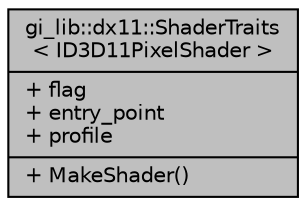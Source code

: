 digraph "gi_lib::dx11::ShaderTraits&lt; ID3D11PixelShader &gt;"
{
  edge [fontname="Helvetica",fontsize="10",labelfontname="Helvetica",labelfontsize="10"];
  node [fontname="Helvetica",fontsize="10",shape=record];
  Node1 [label="{gi_lib::dx11::ShaderTraits\l\< ID3D11PixelShader \>\n|+ flag\l+ entry_point\l+ profile\l|+ MakeShader()\l}",height=0.2,width=0.4,color="black", fillcolor="grey75", style="filled", fontcolor="black"];
}
